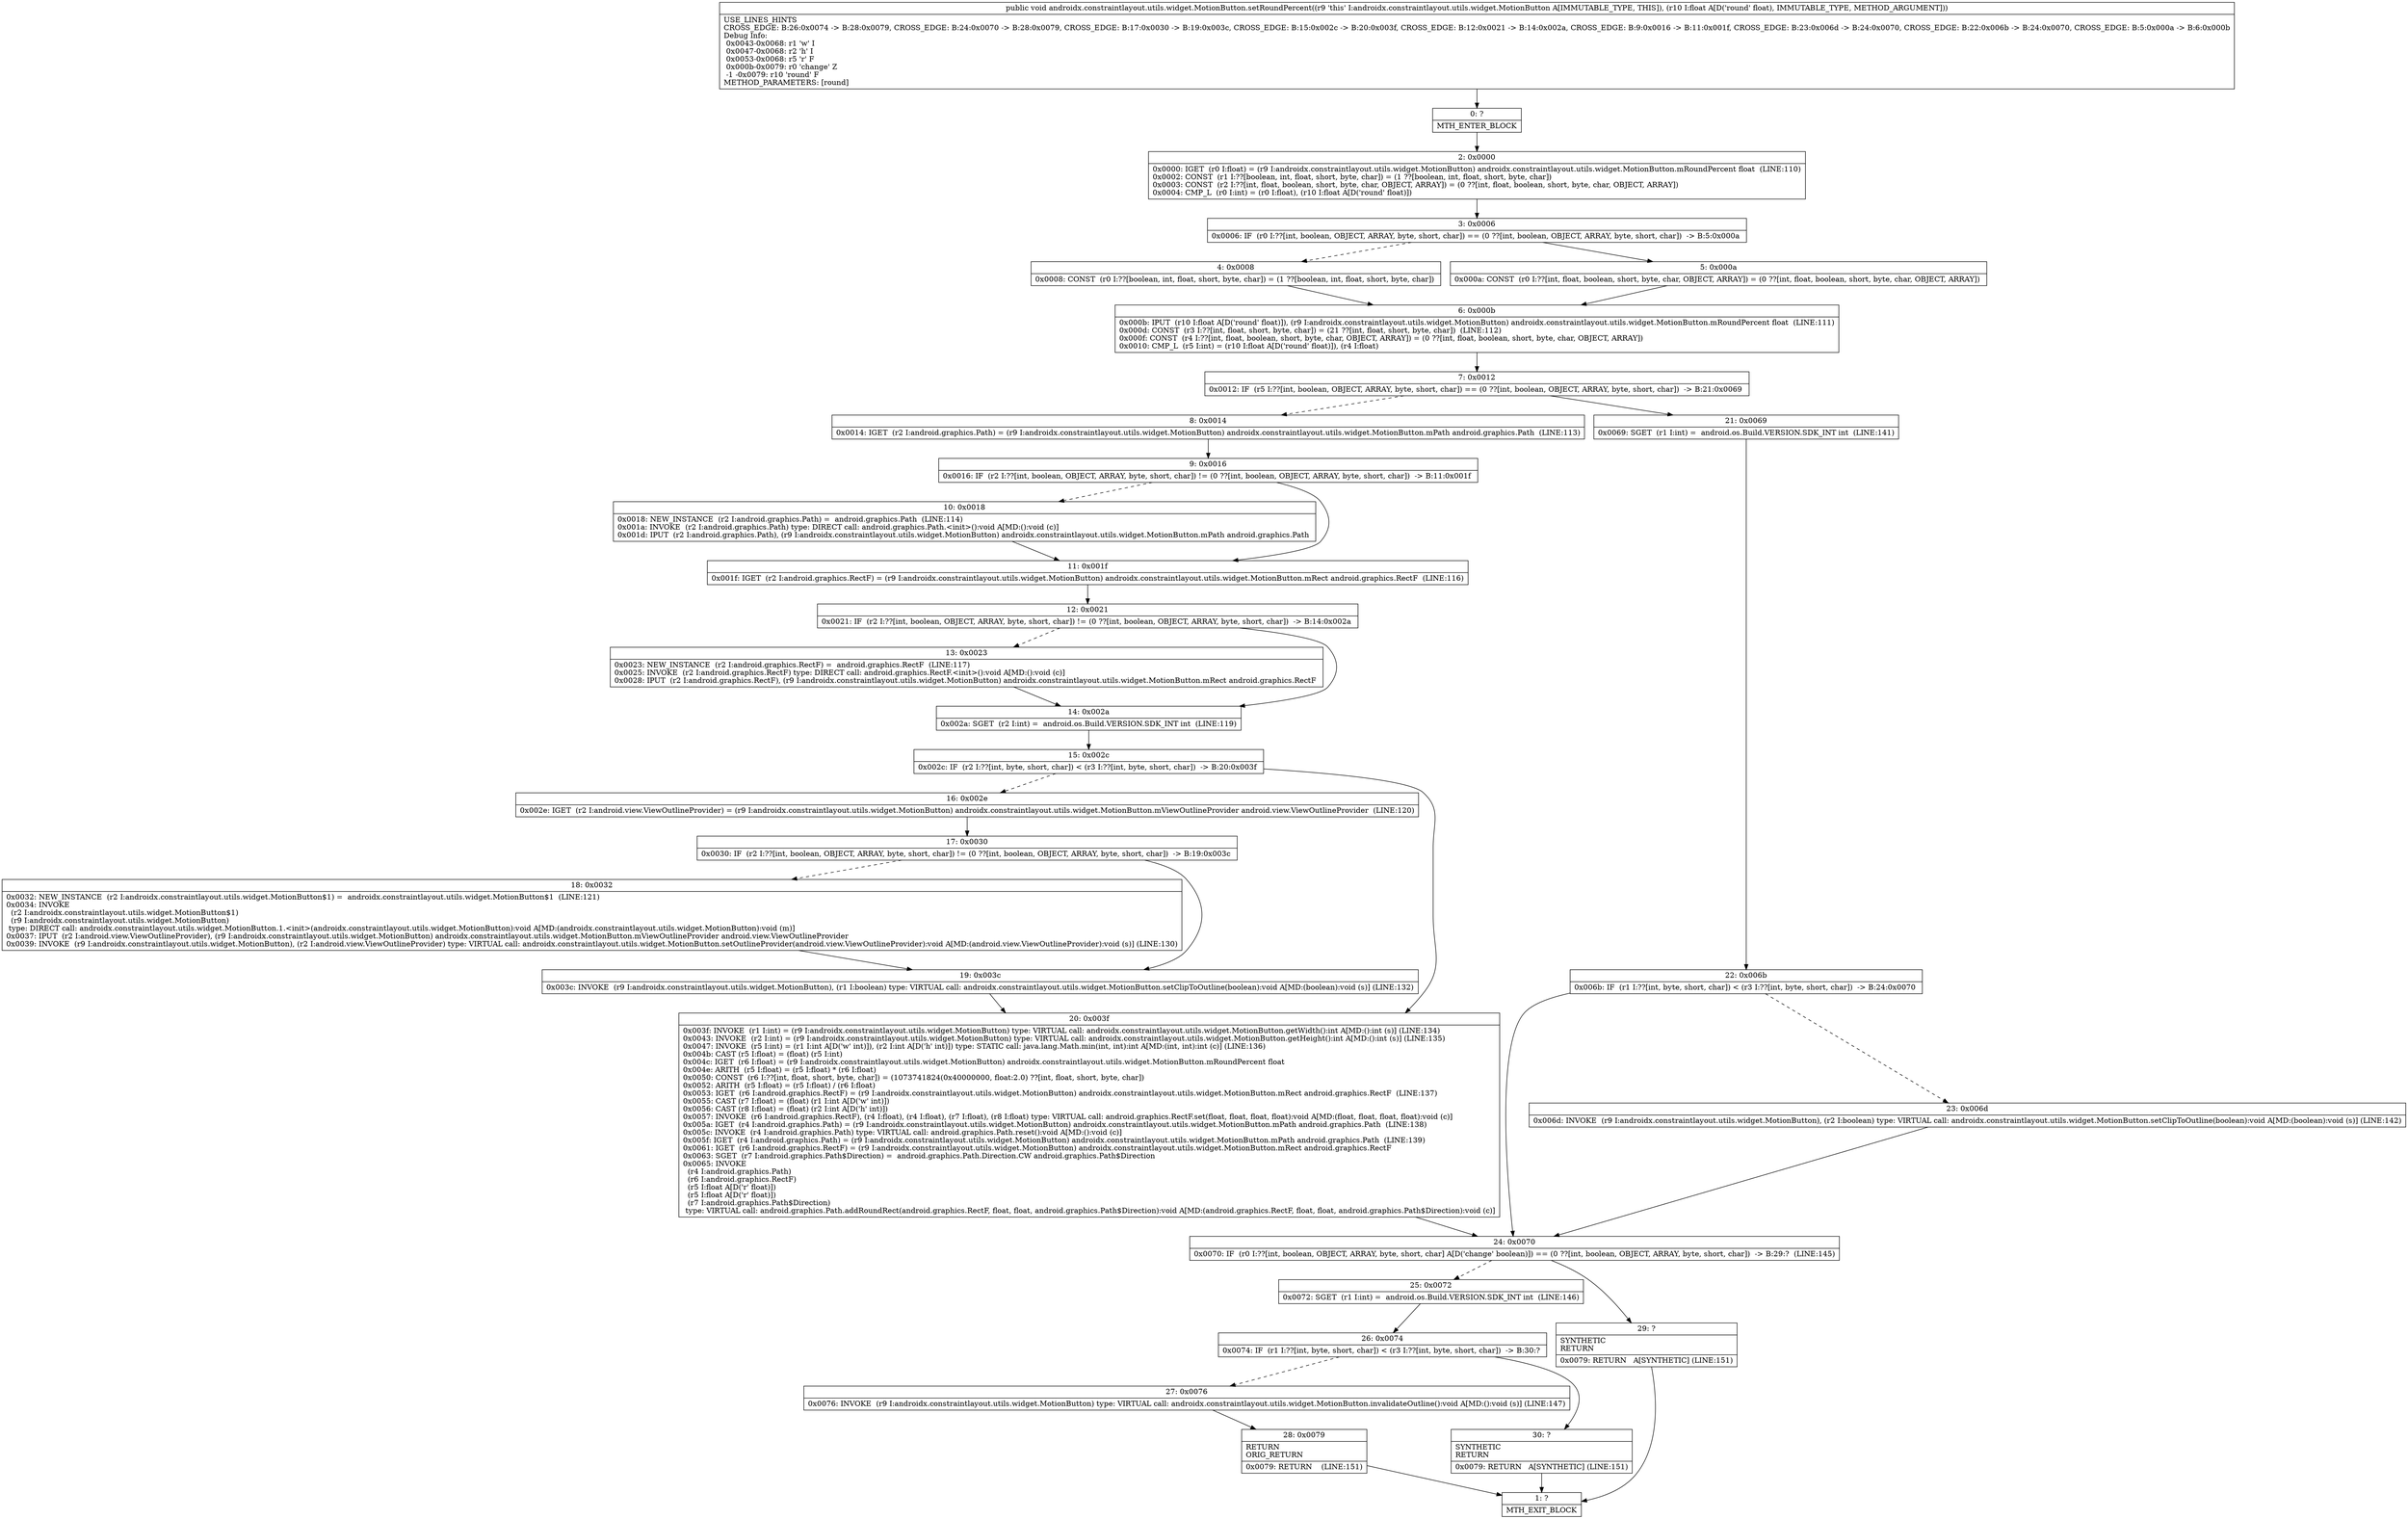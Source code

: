 digraph "CFG forandroidx.constraintlayout.utils.widget.MotionButton.setRoundPercent(F)V" {
Node_0 [shape=record,label="{0\:\ ?|MTH_ENTER_BLOCK\l}"];
Node_2 [shape=record,label="{2\:\ 0x0000|0x0000: IGET  (r0 I:float) = (r9 I:androidx.constraintlayout.utils.widget.MotionButton) androidx.constraintlayout.utils.widget.MotionButton.mRoundPercent float  (LINE:110)\l0x0002: CONST  (r1 I:??[boolean, int, float, short, byte, char]) = (1 ??[boolean, int, float, short, byte, char]) \l0x0003: CONST  (r2 I:??[int, float, boolean, short, byte, char, OBJECT, ARRAY]) = (0 ??[int, float, boolean, short, byte, char, OBJECT, ARRAY]) \l0x0004: CMP_L  (r0 I:int) = (r0 I:float), (r10 I:float A[D('round' float)]) \l}"];
Node_3 [shape=record,label="{3\:\ 0x0006|0x0006: IF  (r0 I:??[int, boolean, OBJECT, ARRAY, byte, short, char]) == (0 ??[int, boolean, OBJECT, ARRAY, byte, short, char])  \-\> B:5:0x000a \l}"];
Node_4 [shape=record,label="{4\:\ 0x0008|0x0008: CONST  (r0 I:??[boolean, int, float, short, byte, char]) = (1 ??[boolean, int, float, short, byte, char]) \l}"];
Node_6 [shape=record,label="{6\:\ 0x000b|0x000b: IPUT  (r10 I:float A[D('round' float)]), (r9 I:androidx.constraintlayout.utils.widget.MotionButton) androidx.constraintlayout.utils.widget.MotionButton.mRoundPercent float  (LINE:111)\l0x000d: CONST  (r3 I:??[int, float, short, byte, char]) = (21 ??[int, float, short, byte, char])  (LINE:112)\l0x000f: CONST  (r4 I:??[int, float, boolean, short, byte, char, OBJECT, ARRAY]) = (0 ??[int, float, boolean, short, byte, char, OBJECT, ARRAY]) \l0x0010: CMP_L  (r5 I:int) = (r10 I:float A[D('round' float)]), (r4 I:float) \l}"];
Node_7 [shape=record,label="{7\:\ 0x0012|0x0012: IF  (r5 I:??[int, boolean, OBJECT, ARRAY, byte, short, char]) == (0 ??[int, boolean, OBJECT, ARRAY, byte, short, char])  \-\> B:21:0x0069 \l}"];
Node_8 [shape=record,label="{8\:\ 0x0014|0x0014: IGET  (r2 I:android.graphics.Path) = (r9 I:androidx.constraintlayout.utils.widget.MotionButton) androidx.constraintlayout.utils.widget.MotionButton.mPath android.graphics.Path  (LINE:113)\l}"];
Node_9 [shape=record,label="{9\:\ 0x0016|0x0016: IF  (r2 I:??[int, boolean, OBJECT, ARRAY, byte, short, char]) != (0 ??[int, boolean, OBJECT, ARRAY, byte, short, char])  \-\> B:11:0x001f \l}"];
Node_10 [shape=record,label="{10\:\ 0x0018|0x0018: NEW_INSTANCE  (r2 I:android.graphics.Path) =  android.graphics.Path  (LINE:114)\l0x001a: INVOKE  (r2 I:android.graphics.Path) type: DIRECT call: android.graphics.Path.\<init\>():void A[MD:():void (c)]\l0x001d: IPUT  (r2 I:android.graphics.Path), (r9 I:androidx.constraintlayout.utils.widget.MotionButton) androidx.constraintlayout.utils.widget.MotionButton.mPath android.graphics.Path \l}"];
Node_11 [shape=record,label="{11\:\ 0x001f|0x001f: IGET  (r2 I:android.graphics.RectF) = (r9 I:androidx.constraintlayout.utils.widget.MotionButton) androidx.constraintlayout.utils.widget.MotionButton.mRect android.graphics.RectF  (LINE:116)\l}"];
Node_12 [shape=record,label="{12\:\ 0x0021|0x0021: IF  (r2 I:??[int, boolean, OBJECT, ARRAY, byte, short, char]) != (0 ??[int, boolean, OBJECT, ARRAY, byte, short, char])  \-\> B:14:0x002a \l}"];
Node_13 [shape=record,label="{13\:\ 0x0023|0x0023: NEW_INSTANCE  (r2 I:android.graphics.RectF) =  android.graphics.RectF  (LINE:117)\l0x0025: INVOKE  (r2 I:android.graphics.RectF) type: DIRECT call: android.graphics.RectF.\<init\>():void A[MD:():void (c)]\l0x0028: IPUT  (r2 I:android.graphics.RectF), (r9 I:androidx.constraintlayout.utils.widget.MotionButton) androidx.constraintlayout.utils.widget.MotionButton.mRect android.graphics.RectF \l}"];
Node_14 [shape=record,label="{14\:\ 0x002a|0x002a: SGET  (r2 I:int) =  android.os.Build.VERSION.SDK_INT int  (LINE:119)\l}"];
Node_15 [shape=record,label="{15\:\ 0x002c|0x002c: IF  (r2 I:??[int, byte, short, char]) \< (r3 I:??[int, byte, short, char])  \-\> B:20:0x003f \l}"];
Node_16 [shape=record,label="{16\:\ 0x002e|0x002e: IGET  (r2 I:android.view.ViewOutlineProvider) = (r9 I:androidx.constraintlayout.utils.widget.MotionButton) androidx.constraintlayout.utils.widget.MotionButton.mViewOutlineProvider android.view.ViewOutlineProvider  (LINE:120)\l}"];
Node_17 [shape=record,label="{17\:\ 0x0030|0x0030: IF  (r2 I:??[int, boolean, OBJECT, ARRAY, byte, short, char]) != (0 ??[int, boolean, OBJECT, ARRAY, byte, short, char])  \-\> B:19:0x003c \l}"];
Node_18 [shape=record,label="{18\:\ 0x0032|0x0032: NEW_INSTANCE  (r2 I:androidx.constraintlayout.utils.widget.MotionButton$1) =  androidx.constraintlayout.utils.widget.MotionButton$1  (LINE:121)\l0x0034: INVOKE  \l  (r2 I:androidx.constraintlayout.utils.widget.MotionButton$1)\l  (r9 I:androidx.constraintlayout.utils.widget.MotionButton)\l type: DIRECT call: androidx.constraintlayout.utils.widget.MotionButton.1.\<init\>(androidx.constraintlayout.utils.widget.MotionButton):void A[MD:(androidx.constraintlayout.utils.widget.MotionButton):void (m)]\l0x0037: IPUT  (r2 I:android.view.ViewOutlineProvider), (r9 I:androidx.constraintlayout.utils.widget.MotionButton) androidx.constraintlayout.utils.widget.MotionButton.mViewOutlineProvider android.view.ViewOutlineProvider \l0x0039: INVOKE  (r9 I:androidx.constraintlayout.utils.widget.MotionButton), (r2 I:android.view.ViewOutlineProvider) type: VIRTUAL call: androidx.constraintlayout.utils.widget.MotionButton.setOutlineProvider(android.view.ViewOutlineProvider):void A[MD:(android.view.ViewOutlineProvider):void (s)] (LINE:130)\l}"];
Node_19 [shape=record,label="{19\:\ 0x003c|0x003c: INVOKE  (r9 I:androidx.constraintlayout.utils.widget.MotionButton), (r1 I:boolean) type: VIRTUAL call: androidx.constraintlayout.utils.widget.MotionButton.setClipToOutline(boolean):void A[MD:(boolean):void (s)] (LINE:132)\l}"];
Node_20 [shape=record,label="{20\:\ 0x003f|0x003f: INVOKE  (r1 I:int) = (r9 I:androidx.constraintlayout.utils.widget.MotionButton) type: VIRTUAL call: androidx.constraintlayout.utils.widget.MotionButton.getWidth():int A[MD:():int (s)] (LINE:134)\l0x0043: INVOKE  (r2 I:int) = (r9 I:androidx.constraintlayout.utils.widget.MotionButton) type: VIRTUAL call: androidx.constraintlayout.utils.widget.MotionButton.getHeight():int A[MD:():int (s)] (LINE:135)\l0x0047: INVOKE  (r5 I:int) = (r1 I:int A[D('w' int)]), (r2 I:int A[D('h' int)]) type: STATIC call: java.lang.Math.min(int, int):int A[MD:(int, int):int (c)] (LINE:136)\l0x004b: CAST (r5 I:float) = (float) (r5 I:int) \l0x004c: IGET  (r6 I:float) = (r9 I:androidx.constraintlayout.utils.widget.MotionButton) androidx.constraintlayout.utils.widget.MotionButton.mRoundPercent float \l0x004e: ARITH  (r5 I:float) = (r5 I:float) * (r6 I:float) \l0x0050: CONST  (r6 I:??[int, float, short, byte, char]) = (1073741824(0x40000000, float:2.0) ??[int, float, short, byte, char]) \l0x0052: ARITH  (r5 I:float) = (r5 I:float) \/ (r6 I:float) \l0x0053: IGET  (r6 I:android.graphics.RectF) = (r9 I:androidx.constraintlayout.utils.widget.MotionButton) androidx.constraintlayout.utils.widget.MotionButton.mRect android.graphics.RectF  (LINE:137)\l0x0055: CAST (r7 I:float) = (float) (r1 I:int A[D('w' int)]) \l0x0056: CAST (r8 I:float) = (float) (r2 I:int A[D('h' int)]) \l0x0057: INVOKE  (r6 I:android.graphics.RectF), (r4 I:float), (r4 I:float), (r7 I:float), (r8 I:float) type: VIRTUAL call: android.graphics.RectF.set(float, float, float, float):void A[MD:(float, float, float, float):void (c)]\l0x005a: IGET  (r4 I:android.graphics.Path) = (r9 I:androidx.constraintlayout.utils.widget.MotionButton) androidx.constraintlayout.utils.widget.MotionButton.mPath android.graphics.Path  (LINE:138)\l0x005c: INVOKE  (r4 I:android.graphics.Path) type: VIRTUAL call: android.graphics.Path.reset():void A[MD:():void (c)]\l0x005f: IGET  (r4 I:android.graphics.Path) = (r9 I:androidx.constraintlayout.utils.widget.MotionButton) androidx.constraintlayout.utils.widget.MotionButton.mPath android.graphics.Path  (LINE:139)\l0x0061: IGET  (r6 I:android.graphics.RectF) = (r9 I:androidx.constraintlayout.utils.widget.MotionButton) androidx.constraintlayout.utils.widget.MotionButton.mRect android.graphics.RectF \l0x0063: SGET  (r7 I:android.graphics.Path$Direction) =  android.graphics.Path.Direction.CW android.graphics.Path$Direction \l0x0065: INVOKE  \l  (r4 I:android.graphics.Path)\l  (r6 I:android.graphics.RectF)\l  (r5 I:float A[D('r' float)])\l  (r5 I:float A[D('r' float)])\l  (r7 I:android.graphics.Path$Direction)\l type: VIRTUAL call: android.graphics.Path.addRoundRect(android.graphics.RectF, float, float, android.graphics.Path$Direction):void A[MD:(android.graphics.RectF, float, float, android.graphics.Path$Direction):void (c)]\l}"];
Node_24 [shape=record,label="{24\:\ 0x0070|0x0070: IF  (r0 I:??[int, boolean, OBJECT, ARRAY, byte, short, char] A[D('change' boolean)]) == (0 ??[int, boolean, OBJECT, ARRAY, byte, short, char])  \-\> B:29:?  (LINE:145)\l}"];
Node_25 [shape=record,label="{25\:\ 0x0072|0x0072: SGET  (r1 I:int) =  android.os.Build.VERSION.SDK_INT int  (LINE:146)\l}"];
Node_26 [shape=record,label="{26\:\ 0x0074|0x0074: IF  (r1 I:??[int, byte, short, char]) \< (r3 I:??[int, byte, short, char])  \-\> B:30:? \l}"];
Node_27 [shape=record,label="{27\:\ 0x0076|0x0076: INVOKE  (r9 I:androidx.constraintlayout.utils.widget.MotionButton) type: VIRTUAL call: androidx.constraintlayout.utils.widget.MotionButton.invalidateOutline():void A[MD:():void (s)] (LINE:147)\l}"];
Node_28 [shape=record,label="{28\:\ 0x0079|RETURN\lORIG_RETURN\l|0x0079: RETURN    (LINE:151)\l}"];
Node_1 [shape=record,label="{1\:\ ?|MTH_EXIT_BLOCK\l}"];
Node_30 [shape=record,label="{30\:\ ?|SYNTHETIC\lRETURN\l|0x0079: RETURN   A[SYNTHETIC] (LINE:151)\l}"];
Node_29 [shape=record,label="{29\:\ ?|SYNTHETIC\lRETURN\l|0x0079: RETURN   A[SYNTHETIC] (LINE:151)\l}"];
Node_21 [shape=record,label="{21\:\ 0x0069|0x0069: SGET  (r1 I:int) =  android.os.Build.VERSION.SDK_INT int  (LINE:141)\l}"];
Node_22 [shape=record,label="{22\:\ 0x006b|0x006b: IF  (r1 I:??[int, byte, short, char]) \< (r3 I:??[int, byte, short, char])  \-\> B:24:0x0070 \l}"];
Node_23 [shape=record,label="{23\:\ 0x006d|0x006d: INVOKE  (r9 I:androidx.constraintlayout.utils.widget.MotionButton), (r2 I:boolean) type: VIRTUAL call: androidx.constraintlayout.utils.widget.MotionButton.setClipToOutline(boolean):void A[MD:(boolean):void (s)] (LINE:142)\l}"];
Node_5 [shape=record,label="{5\:\ 0x000a|0x000a: CONST  (r0 I:??[int, float, boolean, short, byte, char, OBJECT, ARRAY]) = (0 ??[int, float, boolean, short, byte, char, OBJECT, ARRAY]) \l}"];
MethodNode[shape=record,label="{public void androidx.constraintlayout.utils.widget.MotionButton.setRoundPercent((r9 'this' I:androidx.constraintlayout.utils.widget.MotionButton A[IMMUTABLE_TYPE, THIS]), (r10 I:float A[D('round' float), IMMUTABLE_TYPE, METHOD_ARGUMENT]))  | USE_LINES_HINTS\lCROSS_EDGE: B:26:0x0074 \-\> B:28:0x0079, CROSS_EDGE: B:24:0x0070 \-\> B:28:0x0079, CROSS_EDGE: B:17:0x0030 \-\> B:19:0x003c, CROSS_EDGE: B:15:0x002c \-\> B:20:0x003f, CROSS_EDGE: B:12:0x0021 \-\> B:14:0x002a, CROSS_EDGE: B:9:0x0016 \-\> B:11:0x001f, CROSS_EDGE: B:23:0x006d \-\> B:24:0x0070, CROSS_EDGE: B:22:0x006b \-\> B:24:0x0070, CROSS_EDGE: B:5:0x000a \-\> B:6:0x000b\lDebug Info:\l  0x0043\-0x0068: r1 'w' I\l  0x0047\-0x0068: r2 'h' I\l  0x0053\-0x0068: r5 'r' F\l  0x000b\-0x0079: r0 'change' Z\l  \-1 \-0x0079: r10 'round' F\lMETHOD_PARAMETERS: [round]\l}"];
MethodNode -> Node_0;Node_0 -> Node_2;
Node_2 -> Node_3;
Node_3 -> Node_4[style=dashed];
Node_3 -> Node_5;
Node_4 -> Node_6;
Node_6 -> Node_7;
Node_7 -> Node_8[style=dashed];
Node_7 -> Node_21;
Node_8 -> Node_9;
Node_9 -> Node_10[style=dashed];
Node_9 -> Node_11;
Node_10 -> Node_11;
Node_11 -> Node_12;
Node_12 -> Node_13[style=dashed];
Node_12 -> Node_14;
Node_13 -> Node_14;
Node_14 -> Node_15;
Node_15 -> Node_16[style=dashed];
Node_15 -> Node_20;
Node_16 -> Node_17;
Node_17 -> Node_18[style=dashed];
Node_17 -> Node_19;
Node_18 -> Node_19;
Node_19 -> Node_20;
Node_20 -> Node_24;
Node_24 -> Node_25[style=dashed];
Node_24 -> Node_29;
Node_25 -> Node_26;
Node_26 -> Node_27[style=dashed];
Node_26 -> Node_30;
Node_27 -> Node_28;
Node_28 -> Node_1;
Node_30 -> Node_1;
Node_29 -> Node_1;
Node_21 -> Node_22;
Node_22 -> Node_23[style=dashed];
Node_22 -> Node_24;
Node_23 -> Node_24;
Node_5 -> Node_6;
}

